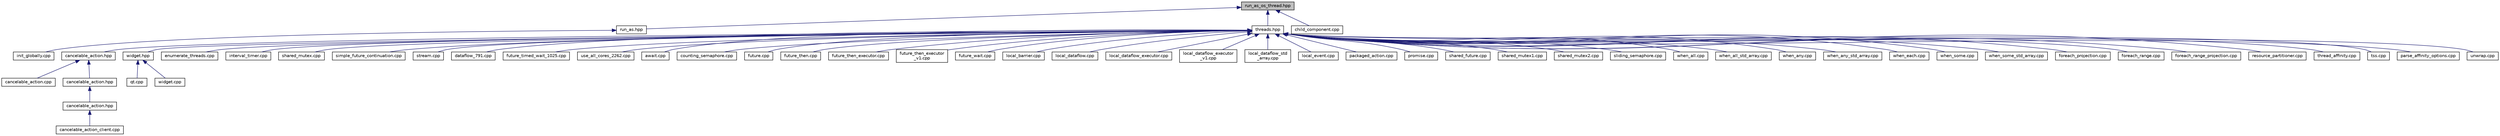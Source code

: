 digraph "run_as_os_thread.hpp"
{
  edge [fontname="Helvetica",fontsize="10",labelfontname="Helvetica",labelfontsize="10"];
  node [fontname="Helvetica",fontsize="10",shape=record];
  Node385 [label="run_as_os_thread.hpp",height=0.2,width=0.4,color="black", fillcolor="grey75", style="filled", fontcolor="black"];
  Node385 -> Node386 [dir="back",color="midnightblue",fontsize="10",style="solid",fontname="Helvetica"];
  Node386 [label="run_as.hpp",height=0.2,width=0.4,color="black", fillcolor="white", style="filled",URL="$da/d84/run__as_8hpp.html"];
  Node386 -> Node387 [dir="back",color="midnightblue",fontsize="10",style="solid",fontname="Helvetica"];
  Node387 [label="init_globally.cpp",height=0.2,width=0.4,color="black", fillcolor="white", style="filled",URL="$d6/dad/init__globally_8cpp.html"];
  Node385 -> Node388 [dir="back",color="midnightblue",fontsize="10",style="solid",fontname="Helvetica"];
  Node388 [label="threads.hpp",height=0.2,width=0.4,color="black", fillcolor="white", style="filled",URL="$d8/df1/threads_8hpp.html"];
  Node388 -> Node389 [dir="back",color="midnightblue",fontsize="10",style="solid",fontname="Helvetica"];
  Node389 [label="cancelable_action.hpp",height=0.2,width=0.4,color="black", fillcolor="white", style="filled",URL="$d5/d4d/server_2cancelable__action_8hpp.html"];
  Node389 -> Node390 [dir="back",color="midnightblue",fontsize="10",style="solid",fontname="Helvetica"];
  Node390 [label="cancelable_action.cpp",height=0.2,width=0.4,color="black", fillcolor="white", style="filled",URL="$d5/d0c/cancelable__action_8cpp.html"];
  Node389 -> Node391 [dir="back",color="midnightblue",fontsize="10",style="solid",fontname="Helvetica"];
  Node391 [label="cancelable_action.hpp",height=0.2,width=0.4,color="black", fillcolor="white", style="filled",URL="$d0/da3/stubs_2cancelable__action_8hpp.html"];
  Node391 -> Node392 [dir="back",color="midnightblue",fontsize="10",style="solid",fontname="Helvetica"];
  Node392 [label="cancelable_action.hpp",height=0.2,width=0.4,color="black", fillcolor="white", style="filled",URL="$d6/d28/cancelable__action_8hpp.html"];
  Node392 -> Node393 [dir="back",color="midnightblue",fontsize="10",style="solid",fontname="Helvetica"];
  Node393 [label="cancelable_action_client.cpp",height=0.2,width=0.4,color="black", fillcolor="white", style="filled",URL="$d1/db8/cancelable__action__client_8cpp.html"];
  Node388 -> Node394 [dir="back",color="midnightblue",fontsize="10",style="solid",fontname="Helvetica"];
  Node394 [label="widget.hpp",height=0.2,width=0.4,color="black", fillcolor="white", style="filled",URL="$d8/d24/widget_8hpp.html"];
  Node394 -> Node395 [dir="back",color="midnightblue",fontsize="10",style="solid",fontname="Helvetica"];
  Node395 [label="qt.cpp",height=0.2,width=0.4,color="black", fillcolor="white", style="filled",URL="$df/d90/qt_8cpp.html"];
  Node394 -> Node396 [dir="back",color="midnightblue",fontsize="10",style="solid",fontname="Helvetica"];
  Node396 [label="widget.cpp",height=0.2,width=0.4,color="black", fillcolor="white", style="filled",URL="$da/d15/widget_8cpp.html"];
  Node388 -> Node397 [dir="back",color="midnightblue",fontsize="10",style="solid",fontname="Helvetica"];
  Node397 [label="enumerate_threads.cpp",height=0.2,width=0.4,color="black", fillcolor="white", style="filled",URL="$d3/dd4/enumerate__threads_8cpp.html"];
  Node388 -> Node398 [dir="back",color="midnightblue",fontsize="10",style="solid",fontname="Helvetica"];
  Node398 [label="interval_timer.cpp",height=0.2,width=0.4,color="black", fillcolor="white", style="filled",URL="$de/df1/examples_2quickstart_2interval__timer_8cpp.html"];
  Node388 -> Node399 [dir="back",color="midnightblue",fontsize="10",style="solid",fontname="Helvetica"];
  Node399 [label="shared_mutex.cpp",height=0.2,width=0.4,color="black", fillcolor="white", style="filled",URL="$da/d0b/shared__mutex_8cpp.html"];
  Node388 -> Node400 [dir="back",color="midnightblue",fontsize="10",style="solid",fontname="Helvetica"];
  Node400 [label="simple_future_continuation.cpp",height=0.2,width=0.4,color="black", fillcolor="white", style="filled",URL="$d8/d3c/simple__future__continuation_8cpp.html"];
  Node388 -> Node401 [dir="back",color="midnightblue",fontsize="10",style="solid",fontname="Helvetica"];
  Node401 [label="stream.cpp",height=0.2,width=0.4,color="black", fillcolor="white", style="filled",URL="$da/d5f/stream_8cpp.html"];
  Node388 -> Node402 [dir="back",color="midnightblue",fontsize="10",style="solid",fontname="Helvetica"];
  Node402 [label="dataflow_791.cpp",height=0.2,width=0.4,color="black", fillcolor="white", style="filled",URL="$d6/da1/dataflow__791_8cpp.html"];
  Node388 -> Node403 [dir="back",color="midnightblue",fontsize="10",style="solid",fontname="Helvetica"];
  Node403 [label="future_timed_wait_1025.cpp",height=0.2,width=0.4,color="black", fillcolor="white", style="filled",URL="$de/d7d/future__timed__wait__1025_8cpp.html"];
  Node388 -> Node404 [dir="back",color="midnightblue",fontsize="10",style="solid",fontname="Helvetica"];
  Node404 [label="use_all_cores_2262.cpp",height=0.2,width=0.4,color="black", fillcolor="white", style="filled",URL="$d2/d10/use__all__cores__2262_8cpp.html"];
  Node388 -> Node405 [dir="back",color="midnightblue",fontsize="10",style="solid",fontname="Helvetica"];
  Node405 [label="await.cpp",height=0.2,width=0.4,color="black", fillcolor="white", style="filled",URL="$d6/d41/await_8cpp.html"];
  Node388 -> Node406 [dir="back",color="midnightblue",fontsize="10",style="solid",fontname="Helvetica"];
  Node406 [label="counting_semaphore.cpp",height=0.2,width=0.4,color="black", fillcolor="white", style="filled",URL="$df/de9/counting__semaphore_8cpp.html"];
  Node388 -> Node407 [dir="back",color="midnightblue",fontsize="10",style="solid",fontname="Helvetica"];
  Node407 [label="future.cpp",height=0.2,width=0.4,color="black", fillcolor="white", style="filled",URL="$d6/d4d/future_8cpp.html"];
  Node388 -> Node408 [dir="back",color="midnightblue",fontsize="10",style="solid",fontname="Helvetica"];
  Node408 [label="future_then.cpp",height=0.2,width=0.4,color="black", fillcolor="white", style="filled",URL="$df/da5/future__then_8cpp.html"];
  Node388 -> Node409 [dir="back",color="midnightblue",fontsize="10",style="solid",fontname="Helvetica"];
  Node409 [label="future_then_executor.cpp",height=0.2,width=0.4,color="black", fillcolor="white", style="filled",URL="$df/dbe/future__then__executor_8cpp.html"];
  Node388 -> Node410 [dir="back",color="midnightblue",fontsize="10",style="solid",fontname="Helvetica"];
  Node410 [label="future_then_executor\l_v1.cpp",height=0.2,width=0.4,color="black", fillcolor="white", style="filled",URL="$de/dc5/future__then__executor__v1_8cpp.html"];
  Node388 -> Node411 [dir="back",color="midnightblue",fontsize="10",style="solid",fontname="Helvetica"];
  Node411 [label="future_wait.cpp",height=0.2,width=0.4,color="black", fillcolor="white", style="filled",URL="$d6/d2f/future__wait_8cpp.html"];
  Node388 -> Node412 [dir="back",color="midnightblue",fontsize="10",style="solid",fontname="Helvetica"];
  Node412 [label="local_barrier.cpp",height=0.2,width=0.4,color="black", fillcolor="white", style="filled",URL="$d2/db4/tests_2unit_2lcos_2local__barrier_8cpp.html"];
  Node388 -> Node413 [dir="back",color="midnightblue",fontsize="10",style="solid",fontname="Helvetica"];
  Node413 [label="local_dataflow.cpp",height=0.2,width=0.4,color="black", fillcolor="white", style="filled",URL="$d9/d92/local__dataflow_8cpp.html"];
  Node388 -> Node414 [dir="back",color="midnightblue",fontsize="10",style="solid",fontname="Helvetica"];
  Node414 [label="local_dataflow_executor.cpp",height=0.2,width=0.4,color="black", fillcolor="white", style="filled",URL="$d2/d73/local__dataflow__executor_8cpp.html"];
  Node388 -> Node415 [dir="back",color="midnightblue",fontsize="10",style="solid",fontname="Helvetica"];
  Node415 [label="local_dataflow_executor\l_v1.cpp",height=0.2,width=0.4,color="black", fillcolor="white", style="filled",URL="$df/d49/local__dataflow__executor__v1_8cpp.html"];
  Node388 -> Node416 [dir="back",color="midnightblue",fontsize="10",style="solid",fontname="Helvetica"];
  Node416 [label="local_dataflow_std\l_array.cpp",height=0.2,width=0.4,color="black", fillcolor="white", style="filled",URL="$db/dcb/local__dataflow__std__array_8cpp.html"];
  Node388 -> Node417 [dir="back",color="midnightblue",fontsize="10",style="solid",fontname="Helvetica"];
  Node417 [label="local_event.cpp",height=0.2,width=0.4,color="black", fillcolor="white", style="filled",URL="$df/d9a/local__event_8cpp.html"];
  Node388 -> Node418 [dir="back",color="midnightblue",fontsize="10",style="solid",fontname="Helvetica"];
  Node418 [label="packaged_action.cpp",height=0.2,width=0.4,color="black", fillcolor="white", style="filled",URL="$d3/d63/packaged__action_8cpp.html"];
  Node388 -> Node419 [dir="back",color="midnightblue",fontsize="10",style="solid",fontname="Helvetica"];
  Node419 [label="promise.cpp",height=0.2,width=0.4,color="black", fillcolor="white", style="filled",URL="$d1/d4f/tests_2unit_2lcos_2promise_8cpp.html"];
  Node388 -> Node420 [dir="back",color="midnightblue",fontsize="10",style="solid",fontname="Helvetica"];
  Node420 [label="shared_future.cpp",height=0.2,width=0.4,color="black", fillcolor="white", style="filled",URL="$d3/d69/shared__future_8cpp.html"];
  Node388 -> Node421 [dir="back",color="midnightblue",fontsize="10",style="solid",fontname="Helvetica"];
  Node421 [label="shared_mutex1.cpp",height=0.2,width=0.4,color="black", fillcolor="white", style="filled",URL="$d8/d57/shared__mutex1_8cpp.html"];
  Node388 -> Node422 [dir="back",color="midnightblue",fontsize="10",style="solid",fontname="Helvetica"];
  Node422 [label="shared_mutex2.cpp",height=0.2,width=0.4,color="black", fillcolor="white", style="filled",URL="$d1/d40/shared__mutex2_8cpp.html"];
  Node388 -> Node423 [dir="back",color="midnightblue",fontsize="10",style="solid",fontname="Helvetica"];
  Node423 [label="sliding_semaphore.cpp",height=0.2,width=0.4,color="black", fillcolor="white", style="filled",URL="$d2/d38/sliding__semaphore_8cpp.html"];
  Node388 -> Node424 [dir="back",color="midnightblue",fontsize="10",style="solid",fontname="Helvetica"];
  Node424 [label="when_all.cpp",height=0.2,width=0.4,color="black", fillcolor="white", style="filled",URL="$da/d18/when__all_8cpp.html"];
  Node388 -> Node425 [dir="back",color="midnightblue",fontsize="10",style="solid",fontname="Helvetica"];
  Node425 [label="when_all_std_array.cpp",height=0.2,width=0.4,color="black", fillcolor="white", style="filled",URL="$d0/dfc/when__all__std__array_8cpp.html"];
  Node388 -> Node426 [dir="back",color="midnightblue",fontsize="10",style="solid",fontname="Helvetica"];
  Node426 [label="when_any.cpp",height=0.2,width=0.4,color="black", fillcolor="white", style="filled",URL="$d7/d30/when__any_8cpp.html"];
  Node388 -> Node427 [dir="back",color="midnightblue",fontsize="10",style="solid",fontname="Helvetica"];
  Node427 [label="when_any_std_array.cpp",height=0.2,width=0.4,color="black", fillcolor="white", style="filled",URL="$d3/d3d/when__any__std__array_8cpp.html"];
  Node388 -> Node428 [dir="back",color="midnightblue",fontsize="10",style="solid",fontname="Helvetica"];
  Node428 [label="when_each.cpp",height=0.2,width=0.4,color="black", fillcolor="white", style="filled",URL="$d0/d95/when__each_8cpp.html"];
  Node388 -> Node429 [dir="back",color="midnightblue",fontsize="10",style="solid",fontname="Helvetica"];
  Node429 [label="when_some.cpp",height=0.2,width=0.4,color="black", fillcolor="white", style="filled",URL="$dc/d48/when__some_8cpp.html"];
  Node388 -> Node430 [dir="back",color="midnightblue",fontsize="10",style="solid",fontname="Helvetica"];
  Node430 [label="when_some_std_array.cpp",height=0.2,width=0.4,color="black", fillcolor="white", style="filled",URL="$df/d4d/when__some__std__array_8cpp.html"];
  Node388 -> Node431 [dir="back",color="midnightblue",fontsize="10",style="solid",fontname="Helvetica"];
  Node431 [label="foreach_projection.cpp",height=0.2,width=0.4,color="black", fillcolor="white", style="filled",URL="$d3/d3e/foreach__projection_8cpp.html"];
  Node388 -> Node432 [dir="back",color="midnightblue",fontsize="10",style="solid",fontname="Helvetica"];
  Node432 [label="foreach_range.cpp",height=0.2,width=0.4,color="black", fillcolor="white", style="filled",URL="$d1/d8e/foreach__range_8cpp.html"];
  Node388 -> Node433 [dir="back",color="midnightblue",fontsize="10",style="solid",fontname="Helvetica"];
  Node433 [label="foreach_range_projection.cpp",height=0.2,width=0.4,color="black", fillcolor="white", style="filled",URL="$d6/d56/foreach__range__projection_8cpp.html"];
  Node388 -> Node434 [dir="back",color="midnightblue",fontsize="10",style="solid",fontname="Helvetica"];
  Node434 [label="resource_partitioner.cpp",height=0.2,width=0.4,color="black", fillcolor="white", style="filled",URL="$d8/dd8/resource__partitioner_8cpp.html"];
  Node388 -> Node435 [dir="back",color="midnightblue",fontsize="10",style="solid",fontname="Helvetica"];
  Node435 [label="thread_affinity.cpp",height=0.2,width=0.4,color="black", fillcolor="white", style="filled",URL="$da/dce/thread__affinity_8cpp.html"];
  Node388 -> Node436 [dir="back",color="midnightblue",fontsize="10",style="solid",fontname="Helvetica"];
  Node436 [label="tss.cpp",height=0.2,width=0.4,color="black", fillcolor="white", style="filled",URL="$dc/d69/tests_2unit_2threads_2tss_8cpp.html"];
  Node388 -> Node437 [dir="back",color="midnightblue",fontsize="10",style="solid",fontname="Helvetica"];
  Node437 [label="parse_affinity_options.cpp",height=0.2,width=0.4,color="black", fillcolor="white", style="filled",URL="$d2/db7/tests_2unit_2util_2parse__affinity__options_8cpp.html"];
  Node388 -> Node438 [dir="back",color="midnightblue",fontsize="10",style="solid",fontname="Helvetica"];
  Node438 [label="unwrap.cpp",height=0.2,width=0.4,color="black", fillcolor="white", style="filled",URL="$df/d62/unwrap_8cpp.html"];
  Node385 -> Node439 [dir="back",color="midnightblue",fontsize="10",style="solid",fontname="Helvetica"];
  Node439 [label="child_component.cpp",height=0.2,width=0.4,color="black", fillcolor="white", style="filled",URL="$df/dd7/child__component_8cpp.html"];
}
